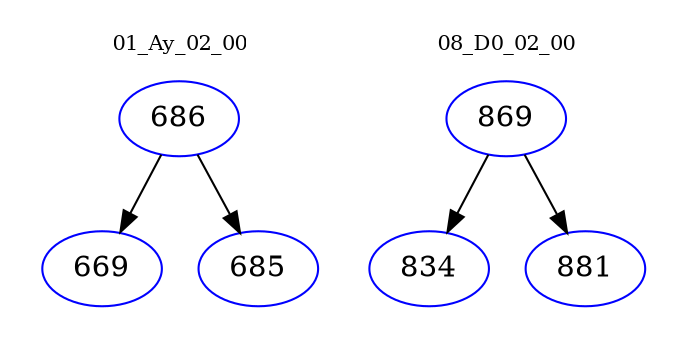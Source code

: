 digraph{
subgraph cluster_0 {
color = white
label = "01_Ay_02_00";
fontsize=10;
T0_686 [label="686", color="blue"]
T0_686 -> T0_669 [color="black"]
T0_669 [label="669", color="blue"]
T0_686 -> T0_685 [color="black"]
T0_685 [label="685", color="blue"]
}
subgraph cluster_1 {
color = white
label = "08_D0_02_00";
fontsize=10;
T1_869 [label="869", color="blue"]
T1_869 -> T1_834 [color="black"]
T1_834 [label="834", color="blue"]
T1_869 -> T1_881 [color="black"]
T1_881 [label="881", color="blue"]
}
}
